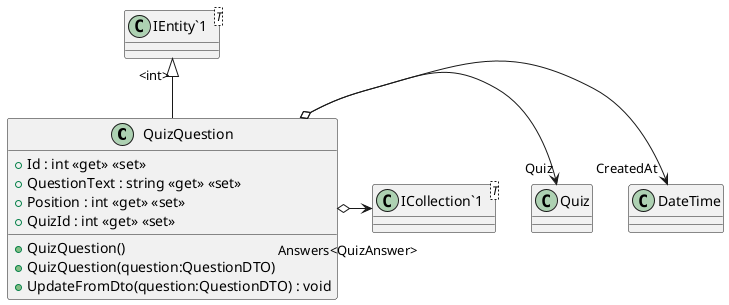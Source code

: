 @startuml
class QuizQuestion {
    + QuizQuestion()
    + QuizQuestion(question:QuestionDTO)
    + Id : int <<get>> <<set>>
    + QuestionText : string <<get>> <<set>>
    + Position : int <<get>> <<set>>
    + QuizId : int <<get>> <<set>>
    + UpdateFromDto(question:QuestionDTO) : void
}
class "IEntity`1"<T> {
}
class "ICollection`1"<T> {
}
"IEntity`1" "<int>" <|-- QuizQuestion
QuizQuestion o-> "CreatedAt" DateTime
QuizQuestion o-> "Quiz" Quiz
QuizQuestion o-> "Answers<QuizAnswer>" "ICollection`1"
@enduml
